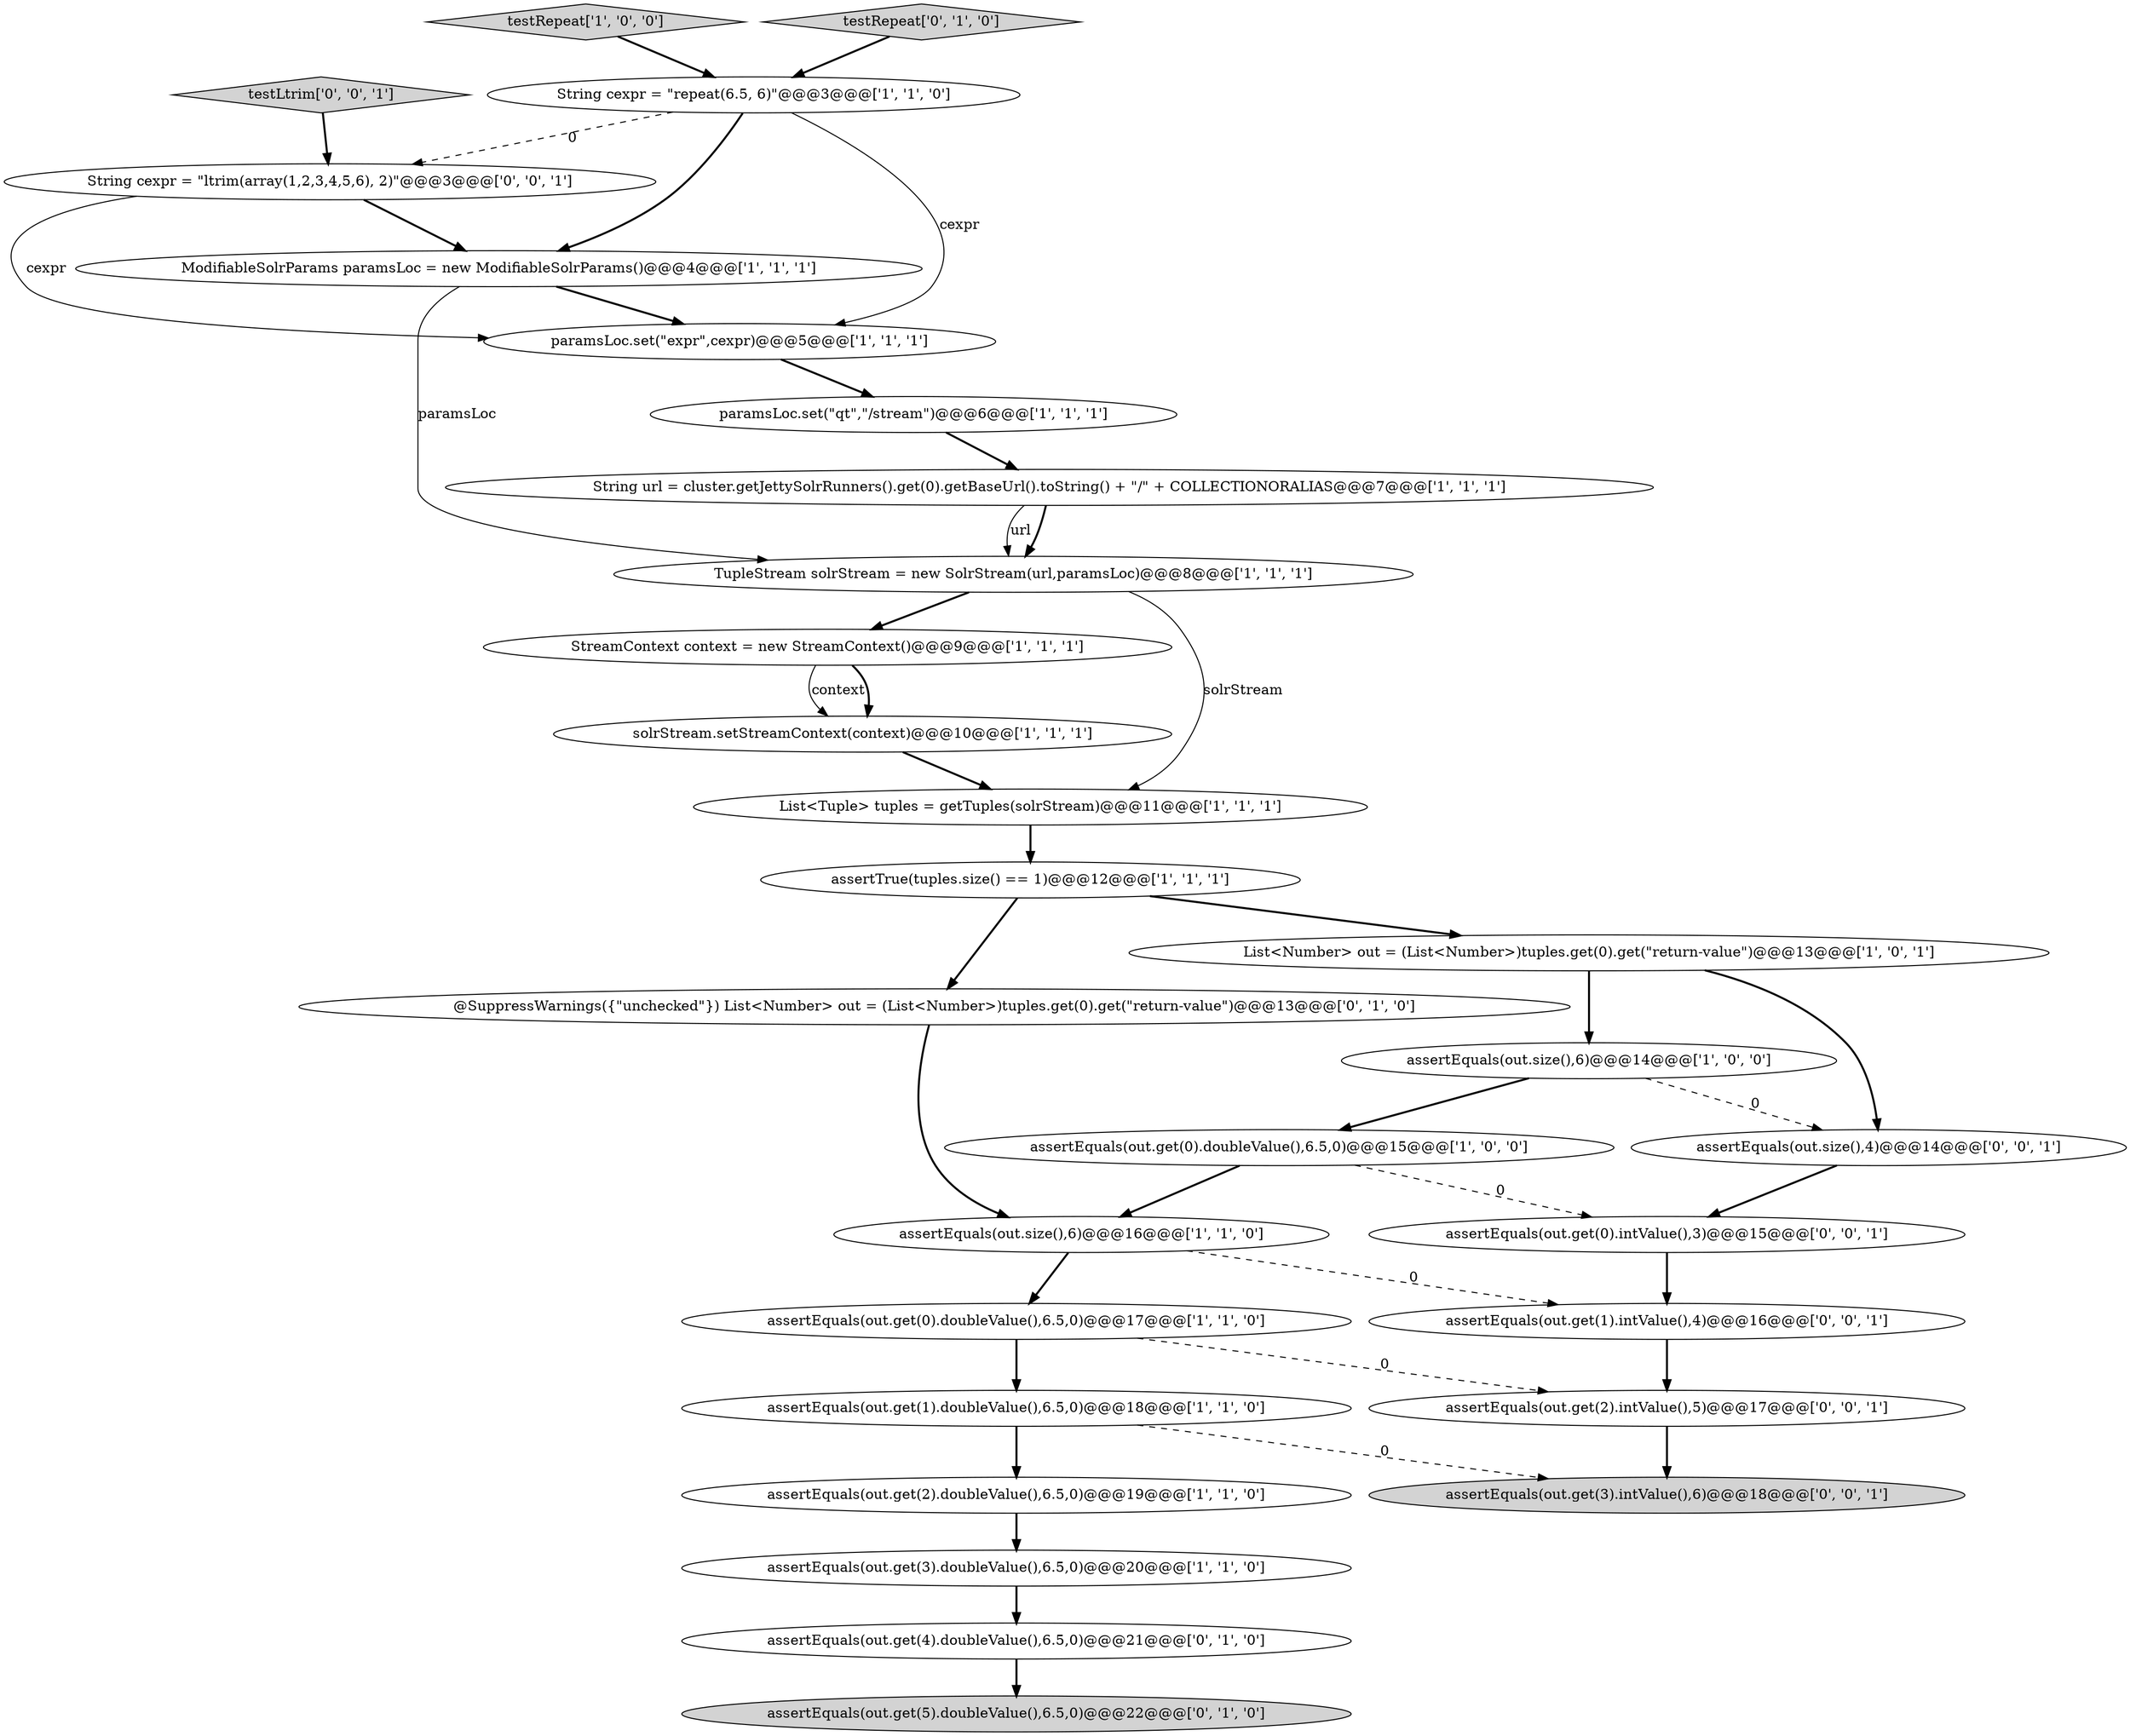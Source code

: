 digraph {
2 [style = filled, label = "assertEquals(out.get(2).doubleValue(),6.5,0)@@@19@@@['1', '1', '0']", fillcolor = white, shape = ellipse image = "AAA0AAABBB1BBB"];
20 [style = filled, label = "assertEquals(out.get(4).doubleValue(),6.5,0)@@@21@@@['0', '1', '0']", fillcolor = white, shape = ellipse image = "AAA0AAABBB2BBB"];
4 [style = filled, label = "assertTrue(tuples.size() == 1)@@@12@@@['1', '1', '1']", fillcolor = white, shape = ellipse image = "AAA0AAABBB1BBB"];
24 [style = filled, label = "assertEquals(out.get(1).intValue(),4)@@@16@@@['0', '0', '1']", fillcolor = white, shape = ellipse image = "AAA0AAABBB3BBB"];
25 [style = filled, label = "assertEquals(out.get(2).intValue(),5)@@@17@@@['0', '0', '1']", fillcolor = white, shape = ellipse image = "AAA0AAABBB3BBB"];
7 [style = filled, label = "paramsLoc.set(\"expr\",cexpr)@@@5@@@['1', '1', '1']", fillcolor = white, shape = ellipse image = "AAA0AAABBB1BBB"];
18 [style = filled, label = "solrStream.setStreamContext(context)@@@10@@@['1', '1', '1']", fillcolor = white, shape = ellipse image = "AAA0AAABBB1BBB"];
3 [style = filled, label = "List<Tuple> tuples = getTuples(solrStream)@@@11@@@['1', '1', '1']", fillcolor = white, shape = ellipse image = "AAA0AAABBB1BBB"];
15 [style = filled, label = "assertEquals(out.get(1).doubleValue(),6.5,0)@@@18@@@['1', '1', '0']", fillcolor = white, shape = ellipse image = "AAA0AAABBB1BBB"];
6 [style = filled, label = "assertEquals(out.size(),6)@@@16@@@['1', '1', '0']", fillcolor = white, shape = ellipse image = "AAA0AAABBB1BBB"];
19 [style = filled, label = "@SuppressWarnings({\"unchecked\"}) List<Number> out = (List<Number>)tuples.get(0).get(\"return-value\")@@@13@@@['0', '1', '0']", fillcolor = white, shape = ellipse image = "AAA0AAABBB2BBB"];
13 [style = filled, label = "StreamContext context = new StreamContext()@@@9@@@['1', '1', '1']", fillcolor = white, shape = ellipse image = "AAA0AAABBB1BBB"];
27 [style = filled, label = "String cexpr = \"ltrim(array(1,2,3,4,5,6), 2)\"@@@3@@@['0', '0', '1']", fillcolor = white, shape = ellipse image = "AAA0AAABBB3BBB"];
16 [style = filled, label = "TupleStream solrStream = new SolrStream(url,paramsLoc)@@@8@@@['1', '1', '1']", fillcolor = white, shape = ellipse image = "AAA0AAABBB1BBB"];
10 [style = filled, label = "testRepeat['1', '0', '0']", fillcolor = lightgray, shape = diamond image = "AAA0AAABBB1BBB"];
11 [style = filled, label = "List<Number> out = (List<Number>)tuples.get(0).get(\"return-value\")@@@13@@@['1', '0', '1']", fillcolor = white, shape = ellipse image = "AAA0AAABBB1BBB"];
29 [style = filled, label = "assertEquals(out.size(),4)@@@14@@@['0', '0', '1']", fillcolor = white, shape = ellipse image = "AAA0AAABBB3BBB"];
9 [style = filled, label = "assertEquals(out.size(),6)@@@14@@@['1', '0', '0']", fillcolor = white, shape = ellipse image = "AAA0AAABBB1BBB"];
22 [style = filled, label = "assertEquals(out.get(5).doubleValue(),6.5,0)@@@22@@@['0', '1', '0']", fillcolor = lightgray, shape = ellipse image = "AAA0AAABBB2BBB"];
12 [style = filled, label = "assertEquals(out.get(3).doubleValue(),6.5,0)@@@20@@@['1', '1', '0']", fillcolor = white, shape = ellipse image = "AAA0AAABBB1BBB"];
14 [style = filled, label = "assertEquals(out.get(0).doubleValue(),6.5,0)@@@17@@@['1', '1', '0']", fillcolor = white, shape = ellipse image = "AAA0AAABBB1BBB"];
17 [style = filled, label = "assertEquals(out.get(0).doubleValue(),6.5,0)@@@15@@@['1', '0', '0']", fillcolor = white, shape = ellipse image = "AAA0AAABBB1BBB"];
23 [style = filled, label = "assertEquals(out.get(3).intValue(),6)@@@18@@@['0', '0', '1']", fillcolor = lightgray, shape = ellipse image = "AAA0AAABBB3BBB"];
1 [style = filled, label = "ModifiableSolrParams paramsLoc = new ModifiableSolrParams()@@@4@@@['1', '1', '1']", fillcolor = white, shape = ellipse image = "AAA0AAABBB1BBB"];
0 [style = filled, label = "String cexpr = \"repeat(6.5, 6)\"@@@3@@@['1', '1', '0']", fillcolor = white, shape = ellipse image = "AAA0AAABBB1BBB"];
21 [style = filled, label = "testRepeat['0', '1', '0']", fillcolor = lightgray, shape = diamond image = "AAA0AAABBB2BBB"];
28 [style = filled, label = "assertEquals(out.get(0).intValue(),3)@@@15@@@['0', '0', '1']", fillcolor = white, shape = ellipse image = "AAA0AAABBB3BBB"];
26 [style = filled, label = "testLtrim['0', '0', '1']", fillcolor = lightgray, shape = diamond image = "AAA0AAABBB3BBB"];
5 [style = filled, label = "paramsLoc.set(\"qt\",\"/stream\")@@@6@@@['1', '1', '1']", fillcolor = white, shape = ellipse image = "AAA0AAABBB1BBB"];
8 [style = filled, label = "String url = cluster.getJettySolrRunners().get(0).getBaseUrl().toString() + \"/\" + COLLECTIONORALIAS@@@7@@@['1', '1', '1']", fillcolor = white, shape = ellipse image = "AAA0AAABBB1BBB"];
27->7 [style = solid, label="cexpr"];
8->16 [style = bold, label=""];
5->8 [style = bold, label=""];
18->3 [style = bold, label=""];
16->3 [style = solid, label="solrStream"];
16->13 [style = bold, label=""];
15->2 [style = bold, label=""];
27->1 [style = bold, label=""];
15->23 [style = dashed, label="0"];
21->0 [style = bold, label=""];
8->16 [style = solid, label="url"];
17->6 [style = bold, label=""];
14->25 [style = dashed, label="0"];
25->23 [style = bold, label=""];
4->19 [style = bold, label=""];
12->20 [style = bold, label=""];
11->29 [style = bold, label=""];
9->17 [style = bold, label=""];
0->7 [style = solid, label="cexpr"];
0->27 [style = dashed, label="0"];
11->9 [style = bold, label=""];
19->6 [style = bold, label=""];
1->7 [style = bold, label=""];
3->4 [style = bold, label=""];
2->12 [style = bold, label=""];
20->22 [style = bold, label=""];
29->28 [style = bold, label=""];
6->14 [style = bold, label=""];
17->28 [style = dashed, label="0"];
26->27 [style = bold, label=""];
7->5 [style = bold, label=""];
13->18 [style = solid, label="context"];
9->29 [style = dashed, label="0"];
6->24 [style = dashed, label="0"];
0->1 [style = bold, label=""];
24->25 [style = bold, label=""];
10->0 [style = bold, label=""];
28->24 [style = bold, label=""];
14->15 [style = bold, label=""];
1->16 [style = solid, label="paramsLoc"];
4->11 [style = bold, label=""];
13->18 [style = bold, label=""];
}
